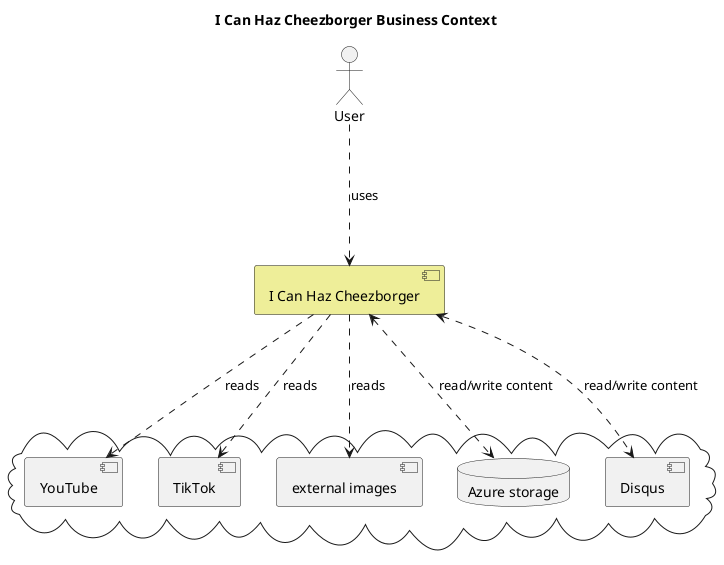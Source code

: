 @startuml
title I Can Haz Cheezborger Business Context

:User: as user

[I Can Haz Cheezborger] as core #eeee99

cloud {
[YouTube] as youtube
[TikTok] as tiktok
[external images] as internet

database "Azure storage" as azure
[Disqus] as disqus
}

user -.-> core : uses

core -.-> youtube : reads
core -.-> tiktok : reads
core -.-> internet : reads

core <-.-> azure : read/write content
core <-.-> disqus : read/write content

@enduml
